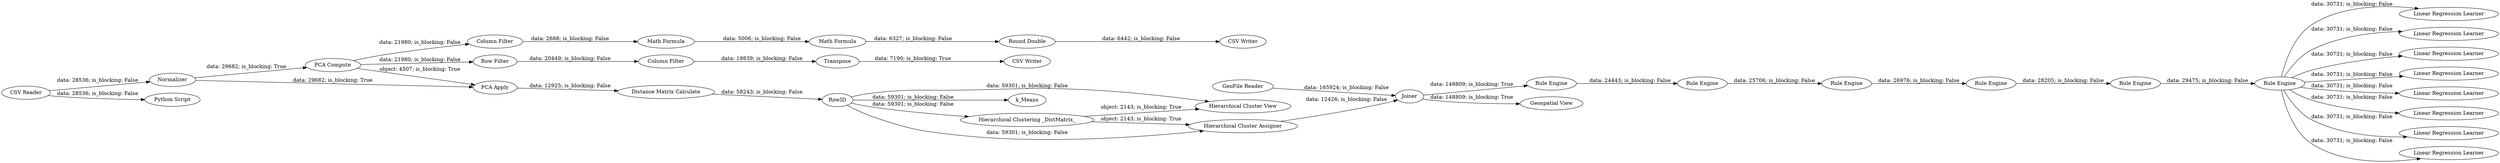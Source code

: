 digraph {
	"-4492142514376058536_35" [label="Rule Engine"]
	"-4492142514376058536_31" [label="CSV Writer"]
	"-4492142514376058536_47" [label="Linear Regression Learner"]
	"-4492142514376058536_32" [label="CSV Writer"]
	"-4492142514376058536_29" [label="Round Double"]
	"-4492142514376058536_30" [label="Column Filter"]
	"-4492142514376058536_3" [label="PCA Compute"]
	"-4492142514376058536_43" [label="Linear Regression Learner"]
	"-4492142514376058536_41" [label="Linear Regression Learner"]
	"-4492142514376058536_16" [label="Hierarchical Cluster View"]
	"-4492142514376058536_36" [label="Rule Engine"]
	"-4492142514376058536_17" [label="Hierarchical Cluster Assigner"]
	"-4492142514376058536_45" [label="Linear Regression Learner"]
	"-4492142514376058536_42" [label="Linear Regression Learner"]
	"-4492142514376058536_40" [label="Linear Regression Learner"]
	"-4492142514376058536_33" [label="Geospatial View"]
	"-4492142514376058536_19" [label="GeoFile Reader"]
	"-4492142514376058536_25" [label="Column Filter"]
	"-4492142514376058536_34" [label="Rule Engine"]
	"-4492142514376058536_15" [label="Hierarchical Clustering _DistMatrix_"]
	"-4492142514376058536_38" [label="Rule Engine"]
	"-4492142514376058536_23" [label="Row Filter"]
	"-4492142514376058536_2" [label=Normalizer]
	"-4492142514376058536_44" [label="Linear Regression Learner"]
	"-4492142514376058536_7" [label=RowID]
	"-4492142514376058536_18" [label=k_Means]
	"-4492142514376058536_46" [label="Linear Regression Learner"]
	"-4492142514376058536_4" [label="PCA Apply"]
	"-4492142514376058536_14" [label="Distance Matrix Calculate"]
	"-4492142514376058536_27" [label="Math Formula"]
	"-4492142514376058536_39" [label="Rule Engine"]
	"-4492142514376058536_22" [label="Python Script"]
	"-4492142514376058536_1" [label="CSV Reader"]
	"-4492142514376058536_24" [label=Transpose]
	"-4492142514376058536_37" [label="Rule Engine"]
	"-4492142514376058536_28" [label="Math Formula"]
	"-4492142514376058536_20" [label=Joiner]
	"-4492142514376058536_1" -> "-4492142514376058536_22" [label="data: 28536; is_blocking: False"]
	"-4492142514376058536_39" -> "-4492142514376058536_44" [label="data: 30731; is_blocking: False"]
	"-4492142514376058536_36" -> "-4492142514376058536_37" [label="data: 26976; is_blocking: False"]
	"-4492142514376058536_39" -> "-4492142514376058536_46" [label="data: 30731; is_blocking: False"]
	"-4492142514376058536_39" -> "-4492142514376058536_40" [label="data: 30731; is_blocking: False"]
	"-4492142514376058536_2" -> "-4492142514376058536_4" [label="data: 29682; is_blocking: True"]
	"-4492142514376058536_27" -> "-4492142514376058536_28" [label="data: 5006; is_blocking: False"]
	"-4492142514376058536_1" -> "-4492142514376058536_2" [label="data: 28536; is_blocking: False"]
	"-4492142514376058536_29" -> "-4492142514376058536_31" [label="data: 6442; is_blocking: False"]
	"-4492142514376058536_3" -> "-4492142514376058536_23" [label="data: 21980; is_blocking: False"]
	"-4492142514376058536_15" -> "-4492142514376058536_16" [label="object: 2143; is_blocking: True"]
	"-4492142514376058536_7" -> "-4492142514376058536_16" [label="data: 59301; is_blocking: False"]
	"-4492142514376058536_39" -> "-4492142514376058536_43" [label="data: 30731; is_blocking: False"]
	"-4492142514376058536_39" -> "-4492142514376058536_41" [label="data: 30731; is_blocking: False"]
	"-4492142514376058536_28" -> "-4492142514376058536_29" [label="data: 6327; is_blocking: False"]
	"-4492142514376058536_15" -> "-4492142514376058536_17" [label="object: 2143; is_blocking: True"]
	"-4492142514376058536_35" -> "-4492142514376058536_36" [label="data: 25706; is_blocking: False"]
	"-4492142514376058536_24" -> "-4492142514376058536_32" [label="data: 7190; is_blocking: True"]
	"-4492142514376058536_7" -> "-4492142514376058536_17" [label="data: 59301; is_blocking: False"]
	"-4492142514376058536_39" -> "-4492142514376058536_45" [label="data: 30731; is_blocking: False"]
	"-4492142514376058536_20" -> "-4492142514376058536_33" [label="data: 148809; is_blocking: True"]
	"-4492142514376058536_39" -> "-4492142514376058536_47" [label="data: 30731; is_blocking: False"]
	"-4492142514376058536_38" -> "-4492142514376058536_39" [label="data: 29475; is_blocking: False"]
	"-4492142514376058536_4" -> "-4492142514376058536_14" [label="data: 12925; is_blocking: False"]
	"-4492142514376058536_34" -> "-4492142514376058536_35" [label="data: 24443; is_blocking: False"]
	"-4492142514376058536_3" -> "-4492142514376058536_30" [label="data: 21980; is_blocking: False"]
	"-4492142514376058536_7" -> "-4492142514376058536_15" [label="data: 59301; is_blocking: False"]
	"-4492142514376058536_39" -> "-4492142514376058536_42" [label="data: 30731; is_blocking: False"]
	"-4492142514376058536_3" -> "-4492142514376058536_4" [label="object: 4507; is_blocking: True"]
	"-4492142514376058536_19" -> "-4492142514376058536_20" [label="data: 165924; is_blocking: False"]
	"-4492142514376058536_37" -> "-4492142514376058536_38" [label="data: 28205; is_blocking: False"]
	"-4492142514376058536_17" -> "-4492142514376058536_20" [label="data: 12426; is_blocking: False"]
	"-4492142514376058536_30" -> "-4492142514376058536_27" [label="data: 2688; is_blocking: False"]
	"-4492142514376058536_2" -> "-4492142514376058536_3" [label="data: 29682; is_blocking: True"]
	"-4492142514376058536_25" -> "-4492142514376058536_24" [label="data: 19839; is_blocking: False"]
	"-4492142514376058536_7" -> "-4492142514376058536_18" [label="data: 59301; is_blocking: False"]
	"-4492142514376058536_23" -> "-4492142514376058536_25" [label="data: 20449; is_blocking: False"]
	"-4492142514376058536_14" -> "-4492142514376058536_7" [label="data: 58243; is_blocking: False"]
	"-4492142514376058536_20" -> "-4492142514376058536_34" [label="data: 148809; is_blocking: True"]
	rankdir=LR
}
